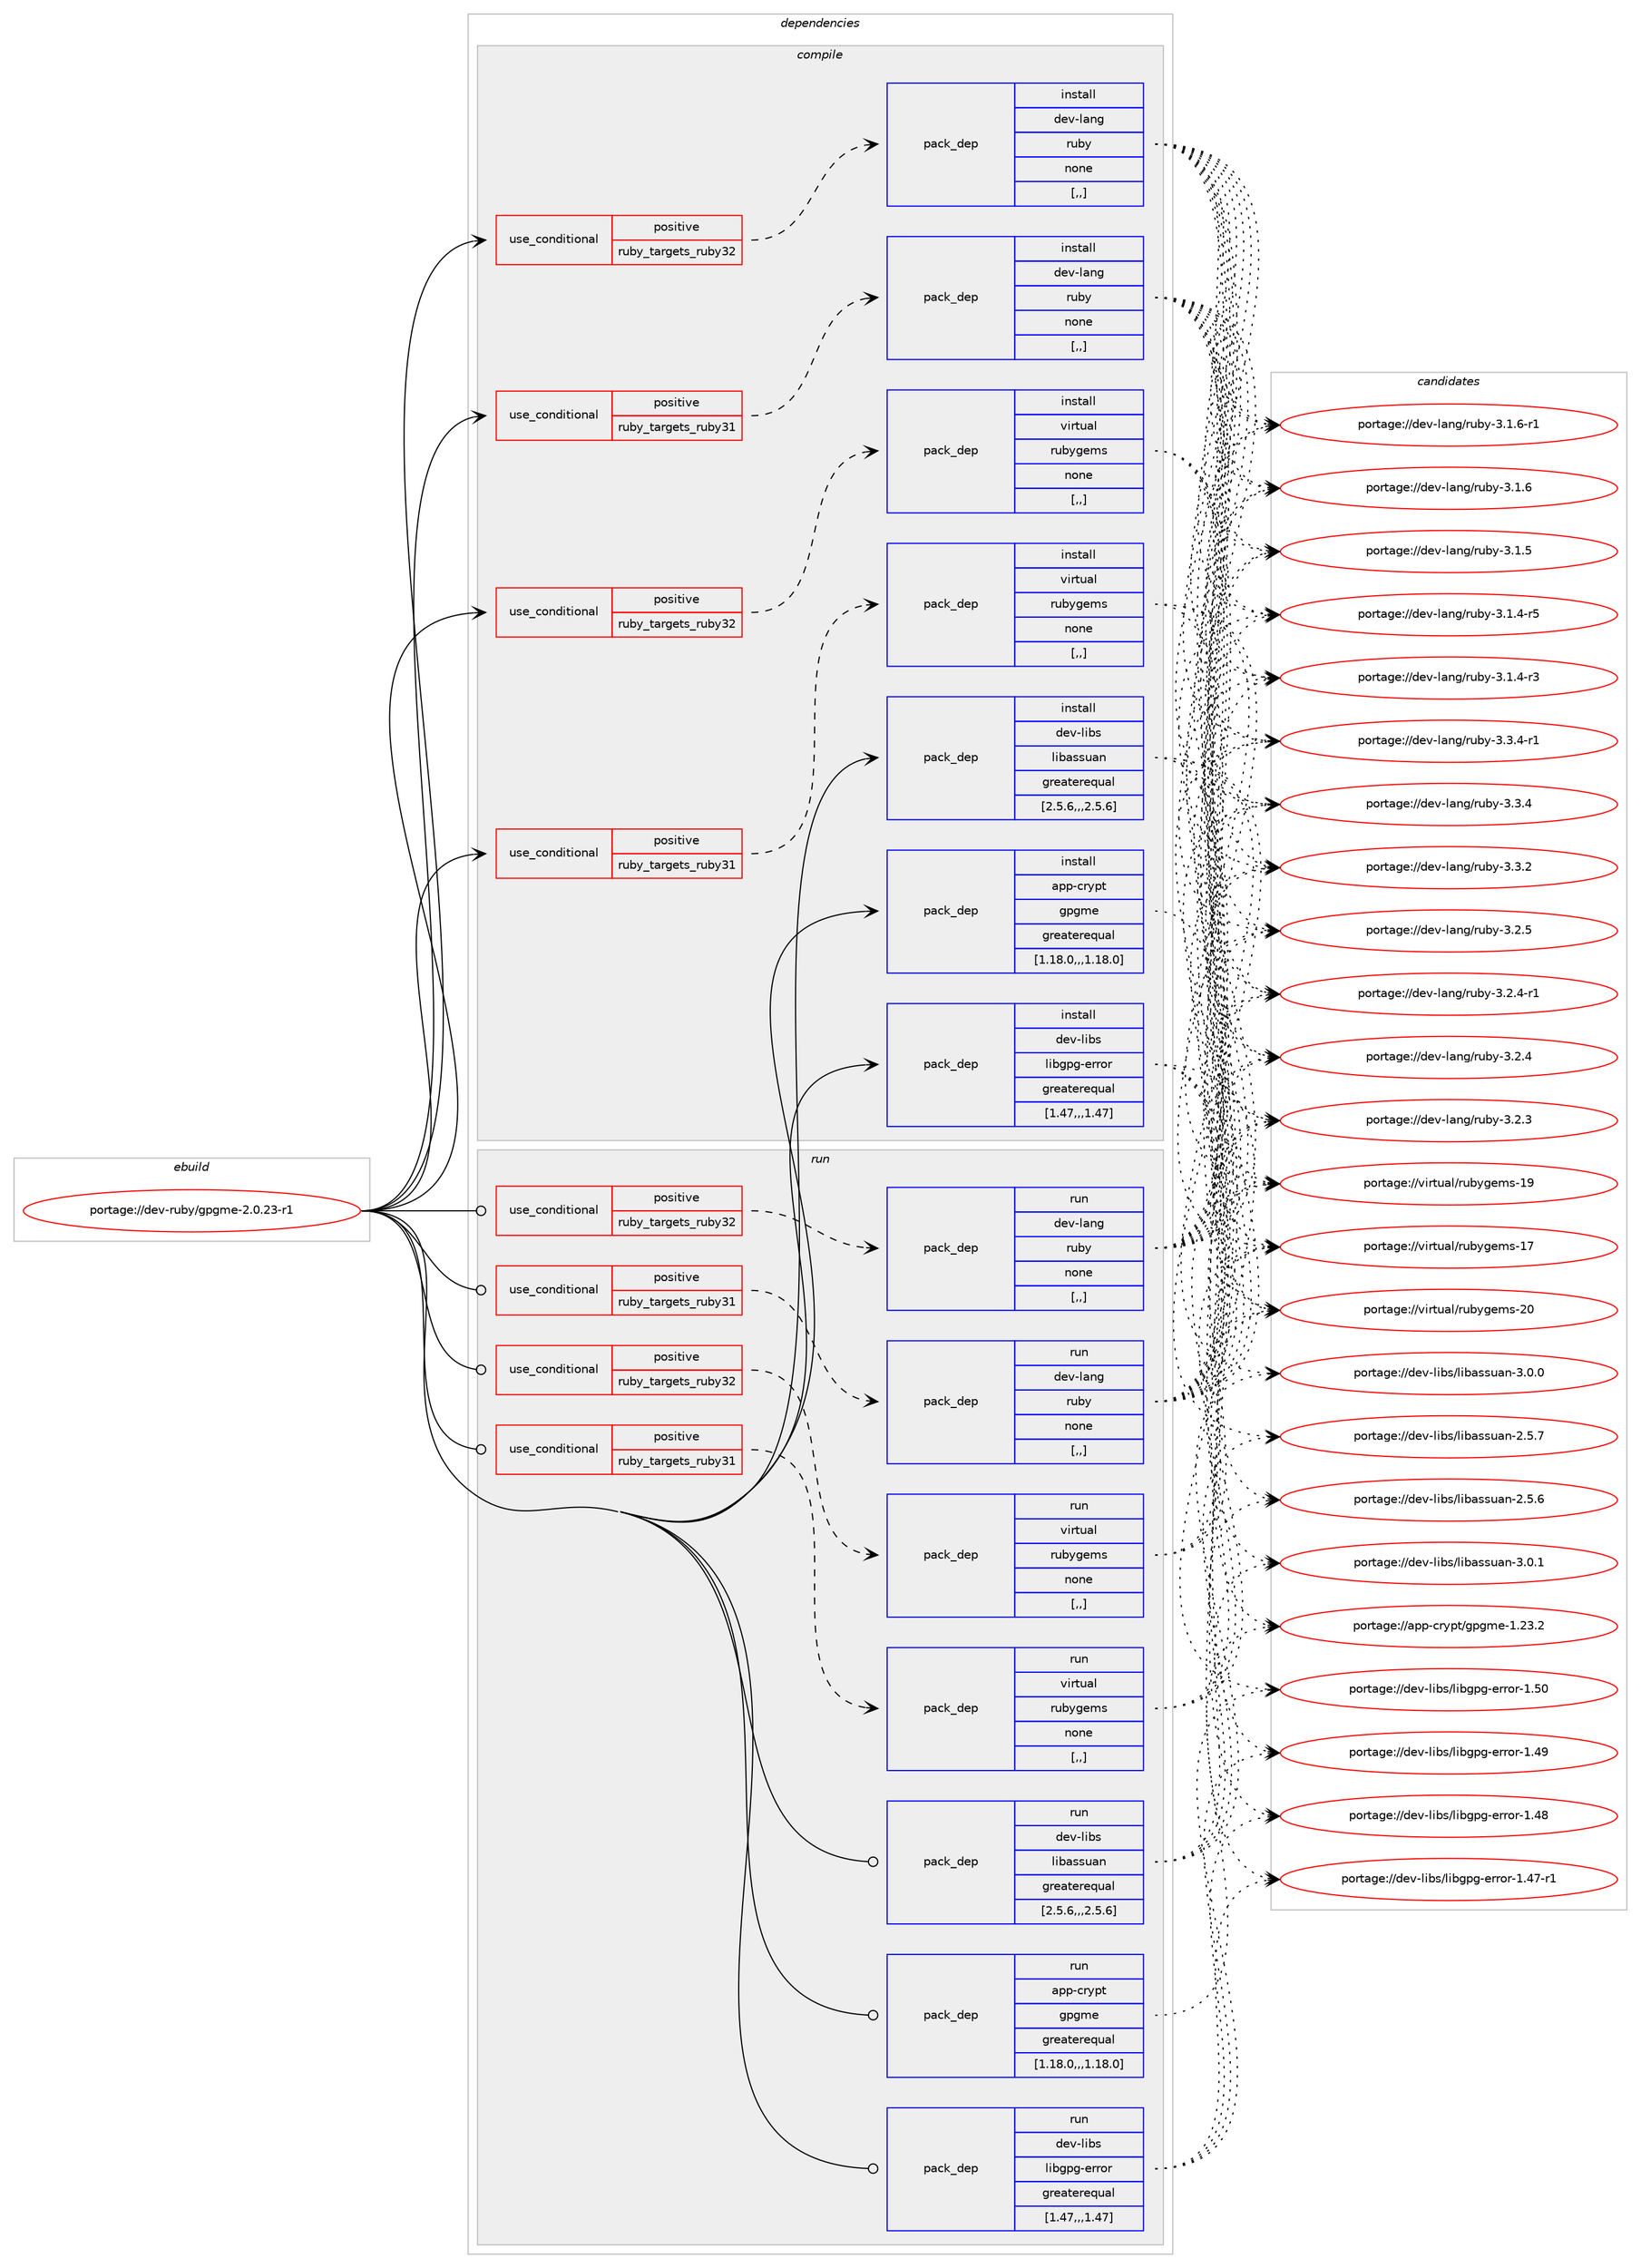 digraph prolog {

# *************
# Graph options
# *************

newrank=true;
concentrate=true;
compound=true;
graph [rankdir=LR,fontname=Helvetica,fontsize=10,ranksep=1.5];#, ranksep=2.5, nodesep=0.2];
edge  [arrowhead=vee];
node  [fontname=Helvetica,fontsize=10];

# **********
# The ebuild
# **********

subgraph cluster_leftcol {
color=gray;
label=<<i>ebuild</i>>;
id [label="portage://dev-ruby/gpgme-2.0.23-r1", color=red, width=4, href="../dev-ruby/gpgme-2.0.23-r1.svg"];
}

# ****************
# The dependencies
# ****************

subgraph cluster_midcol {
color=gray;
label=<<i>dependencies</i>>;
subgraph cluster_compile {
fillcolor="#eeeeee";
style=filled;
label=<<i>compile</i>>;
subgraph cond48417 {
dependency185254 [label=<<TABLE BORDER="0" CELLBORDER="1" CELLSPACING="0" CELLPADDING="4"><TR><TD ROWSPAN="3" CELLPADDING="10">use_conditional</TD></TR><TR><TD>positive</TD></TR><TR><TD>ruby_targets_ruby31</TD></TR></TABLE>>, shape=none, color=red];
subgraph pack135508 {
dependency185255 [label=<<TABLE BORDER="0" CELLBORDER="1" CELLSPACING="0" CELLPADDING="4" WIDTH="220"><TR><TD ROWSPAN="6" CELLPADDING="30">pack_dep</TD></TR><TR><TD WIDTH="110">install</TD></TR><TR><TD>dev-lang</TD></TR><TR><TD>ruby</TD></TR><TR><TD>none</TD></TR><TR><TD>[,,]</TD></TR></TABLE>>, shape=none, color=blue];
}
dependency185254:e -> dependency185255:w [weight=20,style="dashed",arrowhead="vee"];
}
id:e -> dependency185254:w [weight=20,style="solid",arrowhead="vee"];
subgraph cond48418 {
dependency185256 [label=<<TABLE BORDER="0" CELLBORDER="1" CELLSPACING="0" CELLPADDING="4"><TR><TD ROWSPAN="3" CELLPADDING="10">use_conditional</TD></TR><TR><TD>positive</TD></TR><TR><TD>ruby_targets_ruby31</TD></TR></TABLE>>, shape=none, color=red];
subgraph pack135509 {
dependency185257 [label=<<TABLE BORDER="0" CELLBORDER="1" CELLSPACING="0" CELLPADDING="4" WIDTH="220"><TR><TD ROWSPAN="6" CELLPADDING="30">pack_dep</TD></TR><TR><TD WIDTH="110">install</TD></TR><TR><TD>virtual</TD></TR><TR><TD>rubygems</TD></TR><TR><TD>none</TD></TR><TR><TD>[,,]</TD></TR></TABLE>>, shape=none, color=blue];
}
dependency185256:e -> dependency185257:w [weight=20,style="dashed",arrowhead="vee"];
}
id:e -> dependency185256:w [weight=20,style="solid",arrowhead="vee"];
subgraph cond48419 {
dependency185258 [label=<<TABLE BORDER="0" CELLBORDER="1" CELLSPACING="0" CELLPADDING="4"><TR><TD ROWSPAN="3" CELLPADDING="10">use_conditional</TD></TR><TR><TD>positive</TD></TR><TR><TD>ruby_targets_ruby32</TD></TR></TABLE>>, shape=none, color=red];
subgraph pack135510 {
dependency185259 [label=<<TABLE BORDER="0" CELLBORDER="1" CELLSPACING="0" CELLPADDING="4" WIDTH="220"><TR><TD ROWSPAN="6" CELLPADDING="30">pack_dep</TD></TR><TR><TD WIDTH="110">install</TD></TR><TR><TD>dev-lang</TD></TR><TR><TD>ruby</TD></TR><TR><TD>none</TD></TR><TR><TD>[,,]</TD></TR></TABLE>>, shape=none, color=blue];
}
dependency185258:e -> dependency185259:w [weight=20,style="dashed",arrowhead="vee"];
}
id:e -> dependency185258:w [weight=20,style="solid",arrowhead="vee"];
subgraph cond48420 {
dependency185260 [label=<<TABLE BORDER="0" CELLBORDER="1" CELLSPACING="0" CELLPADDING="4"><TR><TD ROWSPAN="3" CELLPADDING="10">use_conditional</TD></TR><TR><TD>positive</TD></TR><TR><TD>ruby_targets_ruby32</TD></TR></TABLE>>, shape=none, color=red];
subgraph pack135511 {
dependency185261 [label=<<TABLE BORDER="0" CELLBORDER="1" CELLSPACING="0" CELLPADDING="4" WIDTH="220"><TR><TD ROWSPAN="6" CELLPADDING="30">pack_dep</TD></TR><TR><TD WIDTH="110">install</TD></TR><TR><TD>virtual</TD></TR><TR><TD>rubygems</TD></TR><TR><TD>none</TD></TR><TR><TD>[,,]</TD></TR></TABLE>>, shape=none, color=blue];
}
dependency185260:e -> dependency185261:w [weight=20,style="dashed",arrowhead="vee"];
}
id:e -> dependency185260:w [weight=20,style="solid",arrowhead="vee"];
subgraph pack135512 {
dependency185262 [label=<<TABLE BORDER="0" CELLBORDER="1" CELLSPACING="0" CELLPADDING="4" WIDTH="220"><TR><TD ROWSPAN="6" CELLPADDING="30">pack_dep</TD></TR><TR><TD WIDTH="110">install</TD></TR><TR><TD>app-crypt</TD></TR><TR><TD>gpgme</TD></TR><TR><TD>greaterequal</TD></TR><TR><TD>[1.18.0,,,1.18.0]</TD></TR></TABLE>>, shape=none, color=blue];
}
id:e -> dependency185262:w [weight=20,style="solid",arrowhead="vee"];
subgraph pack135513 {
dependency185263 [label=<<TABLE BORDER="0" CELLBORDER="1" CELLSPACING="0" CELLPADDING="4" WIDTH="220"><TR><TD ROWSPAN="6" CELLPADDING="30">pack_dep</TD></TR><TR><TD WIDTH="110">install</TD></TR><TR><TD>dev-libs</TD></TR><TR><TD>libassuan</TD></TR><TR><TD>greaterequal</TD></TR><TR><TD>[2.5.6,,,2.5.6]</TD></TR></TABLE>>, shape=none, color=blue];
}
id:e -> dependency185263:w [weight=20,style="solid",arrowhead="vee"];
subgraph pack135514 {
dependency185264 [label=<<TABLE BORDER="0" CELLBORDER="1" CELLSPACING="0" CELLPADDING="4" WIDTH="220"><TR><TD ROWSPAN="6" CELLPADDING="30">pack_dep</TD></TR><TR><TD WIDTH="110">install</TD></TR><TR><TD>dev-libs</TD></TR><TR><TD>libgpg-error</TD></TR><TR><TD>greaterequal</TD></TR><TR><TD>[1.47,,,1.47]</TD></TR></TABLE>>, shape=none, color=blue];
}
id:e -> dependency185264:w [weight=20,style="solid",arrowhead="vee"];
}
subgraph cluster_compileandrun {
fillcolor="#eeeeee";
style=filled;
label=<<i>compile and run</i>>;
}
subgraph cluster_run {
fillcolor="#eeeeee";
style=filled;
label=<<i>run</i>>;
subgraph cond48421 {
dependency185265 [label=<<TABLE BORDER="0" CELLBORDER="1" CELLSPACING="0" CELLPADDING="4"><TR><TD ROWSPAN="3" CELLPADDING="10">use_conditional</TD></TR><TR><TD>positive</TD></TR><TR><TD>ruby_targets_ruby31</TD></TR></TABLE>>, shape=none, color=red];
subgraph pack135515 {
dependency185266 [label=<<TABLE BORDER="0" CELLBORDER="1" CELLSPACING="0" CELLPADDING="4" WIDTH="220"><TR><TD ROWSPAN="6" CELLPADDING="30">pack_dep</TD></TR><TR><TD WIDTH="110">run</TD></TR><TR><TD>dev-lang</TD></TR><TR><TD>ruby</TD></TR><TR><TD>none</TD></TR><TR><TD>[,,]</TD></TR></TABLE>>, shape=none, color=blue];
}
dependency185265:e -> dependency185266:w [weight=20,style="dashed",arrowhead="vee"];
}
id:e -> dependency185265:w [weight=20,style="solid",arrowhead="odot"];
subgraph cond48422 {
dependency185267 [label=<<TABLE BORDER="0" CELLBORDER="1" CELLSPACING="0" CELLPADDING="4"><TR><TD ROWSPAN="3" CELLPADDING="10">use_conditional</TD></TR><TR><TD>positive</TD></TR><TR><TD>ruby_targets_ruby31</TD></TR></TABLE>>, shape=none, color=red];
subgraph pack135516 {
dependency185268 [label=<<TABLE BORDER="0" CELLBORDER="1" CELLSPACING="0" CELLPADDING="4" WIDTH="220"><TR><TD ROWSPAN="6" CELLPADDING="30">pack_dep</TD></TR><TR><TD WIDTH="110">run</TD></TR><TR><TD>virtual</TD></TR><TR><TD>rubygems</TD></TR><TR><TD>none</TD></TR><TR><TD>[,,]</TD></TR></TABLE>>, shape=none, color=blue];
}
dependency185267:e -> dependency185268:w [weight=20,style="dashed",arrowhead="vee"];
}
id:e -> dependency185267:w [weight=20,style="solid",arrowhead="odot"];
subgraph cond48423 {
dependency185269 [label=<<TABLE BORDER="0" CELLBORDER="1" CELLSPACING="0" CELLPADDING="4"><TR><TD ROWSPAN="3" CELLPADDING="10">use_conditional</TD></TR><TR><TD>positive</TD></TR><TR><TD>ruby_targets_ruby32</TD></TR></TABLE>>, shape=none, color=red];
subgraph pack135517 {
dependency185270 [label=<<TABLE BORDER="0" CELLBORDER="1" CELLSPACING="0" CELLPADDING="4" WIDTH="220"><TR><TD ROWSPAN="6" CELLPADDING="30">pack_dep</TD></TR><TR><TD WIDTH="110">run</TD></TR><TR><TD>dev-lang</TD></TR><TR><TD>ruby</TD></TR><TR><TD>none</TD></TR><TR><TD>[,,]</TD></TR></TABLE>>, shape=none, color=blue];
}
dependency185269:e -> dependency185270:w [weight=20,style="dashed",arrowhead="vee"];
}
id:e -> dependency185269:w [weight=20,style="solid",arrowhead="odot"];
subgraph cond48424 {
dependency185271 [label=<<TABLE BORDER="0" CELLBORDER="1" CELLSPACING="0" CELLPADDING="4"><TR><TD ROWSPAN="3" CELLPADDING="10">use_conditional</TD></TR><TR><TD>positive</TD></TR><TR><TD>ruby_targets_ruby32</TD></TR></TABLE>>, shape=none, color=red];
subgraph pack135518 {
dependency185272 [label=<<TABLE BORDER="0" CELLBORDER="1" CELLSPACING="0" CELLPADDING="4" WIDTH="220"><TR><TD ROWSPAN="6" CELLPADDING="30">pack_dep</TD></TR><TR><TD WIDTH="110">run</TD></TR><TR><TD>virtual</TD></TR><TR><TD>rubygems</TD></TR><TR><TD>none</TD></TR><TR><TD>[,,]</TD></TR></TABLE>>, shape=none, color=blue];
}
dependency185271:e -> dependency185272:w [weight=20,style="dashed",arrowhead="vee"];
}
id:e -> dependency185271:w [weight=20,style="solid",arrowhead="odot"];
subgraph pack135519 {
dependency185273 [label=<<TABLE BORDER="0" CELLBORDER="1" CELLSPACING="0" CELLPADDING="4" WIDTH="220"><TR><TD ROWSPAN="6" CELLPADDING="30">pack_dep</TD></TR><TR><TD WIDTH="110">run</TD></TR><TR><TD>app-crypt</TD></TR><TR><TD>gpgme</TD></TR><TR><TD>greaterequal</TD></TR><TR><TD>[1.18.0,,,1.18.0]</TD></TR></TABLE>>, shape=none, color=blue];
}
id:e -> dependency185273:w [weight=20,style="solid",arrowhead="odot"];
subgraph pack135520 {
dependency185274 [label=<<TABLE BORDER="0" CELLBORDER="1" CELLSPACING="0" CELLPADDING="4" WIDTH="220"><TR><TD ROWSPAN="6" CELLPADDING="30">pack_dep</TD></TR><TR><TD WIDTH="110">run</TD></TR><TR><TD>dev-libs</TD></TR><TR><TD>libassuan</TD></TR><TR><TD>greaterequal</TD></TR><TR><TD>[2.5.6,,,2.5.6]</TD></TR></TABLE>>, shape=none, color=blue];
}
id:e -> dependency185274:w [weight=20,style="solid",arrowhead="odot"];
subgraph pack135521 {
dependency185275 [label=<<TABLE BORDER="0" CELLBORDER="1" CELLSPACING="0" CELLPADDING="4" WIDTH="220"><TR><TD ROWSPAN="6" CELLPADDING="30">pack_dep</TD></TR><TR><TD WIDTH="110">run</TD></TR><TR><TD>dev-libs</TD></TR><TR><TD>libgpg-error</TD></TR><TR><TD>greaterequal</TD></TR><TR><TD>[1.47,,,1.47]</TD></TR></TABLE>>, shape=none, color=blue];
}
id:e -> dependency185275:w [weight=20,style="solid",arrowhead="odot"];
}
}

# **************
# The candidates
# **************

subgraph cluster_choices {
rank=same;
color=gray;
label=<<i>candidates</i>>;

subgraph choice135508 {
color=black;
nodesep=1;
choice100101118451089711010347114117981214551465146524511449 [label="portage://dev-lang/ruby-3.3.4-r1", color=red, width=4,href="../dev-lang/ruby-3.3.4-r1.svg"];
choice10010111845108971101034711411798121455146514652 [label="portage://dev-lang/ruby-3.3.4", color=red, width=4,href="../dev-lang/ruby-3.3.4.svg"];
choice10010111845108971101034711411798121455146514650 [label="portage://dev-lang/ruby-3.3.2", color=red, width=4,href="../dev-lang/ruby-3.3.2.svg"];
choice10010111845108971101034711411798121455146504653 [label="portage://dev-lang/ruby-3.2.5", color=red, width=4,href="../dev-lang/ruby-3.2.5.svg"];
choice100101118451089711010347114117981214551465046524511449 [label="portage://dev-lang/ruby-3.2.4-r1", color=red, width=4,href="../dev-lang/ruby-3.2.4-r1.svg"];
choice10010111845108971101034711411798121455146504652 [label="portage://dev-lang/ruby-3.2.4", color=red, width=4,href="../dev-lang/ruby-3.2.4.svg"];
choice10010111845108971101034711411798121455146504651 [label="portage://dev-lang/ruby-3.2.3", color=red, width=4,href="../dev-lang/ruby-3.2.3.svg"];
choice100101118451089711010347114117981214551464946544511449 [label="portage://dev-lang/ruby-3.1.6-r1", color=red, width=4,href="../dev-lang/ruby-3.1.6-r1.svg"];
choice10010111845108971101034711411798121455146494654 [label="portage://dev-lang/ruby-3.1.6", color=red, width=4,href="../dev-lang/ruby-3.1.6.svg"];
choice10010111845108971101034711411798121455146494653 [label="portage://dev-lang/ruby-3.1.5", color=red, width=4,href="../dev-lang/ruby-3.1.5.svg"];
choice100101118451089711010347114117981214551464946524511453 [label="portage://dev-lang/ruby-3.1.4-r5", color=red, width=4,href="../dev-lang/ruby-3.1.4-r5.svg"];
choice100101118451089711010347114117981214551464946524511451 [label="portage://dev-lang/ruby-3.1.4-r3", color=red, width=4,href="../dev-lang/ruby-3.1.4-r3.svg"];
dependency185255:e -> choice100101118451089711010347114117981214551465146524511449:w [style=dotted,weight="100"];
dependency185255:e -> choice10010111845108971101034711411798121455146514652:w [style=dotted,weight="100"];
dependency185255:e -> choice10010111845108971101034711411798121455146514650:w [style=dotted,weight="100"];
dependency185255:e -> choice10010111845108971101034711411798121455146504653:w [style=dotted,weight="100"];
dependency185255:e -> choice100101118451089711010347114117981214551465046524511449:w [style=dotted,weight="100"];
dependency185255:e -> choice10010111845108971101034711411798121455146504652:w [style=dotted,weight="100"];
dependency185255:e -> choice10010111845108971101034711411798121455146504651:w [style=dotted,weight="100"];
dependency185255:e -> choice100101118451089711010347114117981214551464946544511449:w [style=dotted,weight="100"];
dependency185255:e -> choice10010111845108971101034711411798121455146494654:w [style=dotted,weight="100"];
dependency185255:e -> choice10010111845108971101034711411798121455146494653:w [style=dotted,weight="100"];
dependency185255:e -> choice100101118451089711010347114117981214551464946524511453:w [style=dotted,weight="100"];
dependency185255:e -> choice100101118451089711010347114117981214551464946524511451:w [style=dotted,weight="100"];
}
subgraph choice135509 {
color=black;
nodesep=1;
choice118105114116117971084711411798121103101109115455048 [label="portage://virtual/rubygems-20", color=red, width=4,href="../virtual/rubygems-20.svg"];
choice118105114116117971084711411798121103101109115454957 [label="portage://virtual/rubygems-19", color=red, width=4,href="../virtual/rubygems-19.svg"];
choice118105114116117971084711411798121103101109115454955 [label="portage://virtual/rubygems-17", color=red, width=4,href="../virtual/rubygems-17.svg"];
dependency185257:e -> choice118105114116117971084711411798121103101109115455048:w [style=dotted,weight="100"];
dependency185257:e -> choice118105114116117971084711411798121103101109115454957:w [style=dotted,weight="100"];
dependency185257:e -> choice118105114116117971084711411798121103101109115454955:w [style=dotted,weight="100"];
}
subgraph choice135510 {
color=black;
nodesep=1;
choice100101118451089711010347114117981214551465146524511449 [label="portage://dev-lang/ruby-3.3.4-r1", color=red, width=4,href="../dev-lang/ruby-3.3.4-r1.svg"];
choice10010111845108971101034711411798121455146514652 [label="portage://dev-lang/ruby-3.3.4", color=red, width=4,href="../dev-lang/ruby-3.3.4.svg"];
choice10010111845108971101034711411798121455146514650 [label="portage://dev-lang/ruby-3.3.2", color=red, width=4,href="../dev-lang/ruby-3.3.2.svg"];
choice10010111845108971101034711411798121455146504653 [label="portage://dev-lang/ruby-3.2.5", color=red, width=4,href="../dev-lang/ruby-3.2.5.svg"];
choice100101118451089711010347114117981214551465046524511449 [label="portage://dev-lang/ruby-3.2.4-r1", color=red, width=4,href="../dev-lang/ruby-3.2.4-r1.svg"];
choice10010111845108971101034711411798121455146504652 [label="portage://dev-lang/ruby-3.2.4", color=red, width=4,href="../dev-lang/ruby-3.2.4.svg"];
choice10010111845108971101034711411798121455146504651 [label="portage://dev-lang/ruby-3.2.3", color=red, width=4,href="../dev-lang/ruby-3.2.3.svg"];
choice100101118451089711010347114117981214551464946544511449 [label="portage://dev-lang/ruby-3.1.6-r1", color=red, width=4,href="../dev-lang/ruby-3.1.6-r1.svg"];
choice10010111845108971101034711411798121455146494654 [label="portage://dev-lang/ruby-3.1.6", color=red, width=4,href="../dev-lang/ruby-3.1.6.svg"];
choice10010111845108971101034711411798121455146494653 [label="portage://dev-lang/ruby-3.1.5", color=red, width=4,href="../dev-lang/ruby-3.1.5.svg"];
choice100101118451089711010347114117981214551464946524511453 [label="portage://dev-lang/ruby-3.1.4-r5", color=red, width=4,href="../dev-lang/ruby-3.1.4-r5.svg"];
choice100101118451089711010347114117981214551464946524511451 [label="portage://dev-lang/ruby-3.1.4-r3", color=red, width=4,href="../dev-lang/ruby-3.1.4-r3.svg"];
dependency185259:e -> choice100101118451089711010347114117981214551465146524511449:w [style=dotted,weight="100"];
dependency185259:e -> choice10010111845108971101034711411798121455146514652:w [style=dotted,weight="100"];
dependency185259:e -> choice10010111845108971101034711411798121455146514650:w [style=dotted,weight="100"];
dependency185259:e -> choice10010111845108971101034711411798121455146504653:w [style=dotted,weight="100"];
dependency185259:e -> choice100101118451089711010347114117981214551465046524511449:w [style=dotted,weight="100"];
dependency185259:e -> choice10010111845108971101034711411798121455146504652:w [style=dotted,weight="100"];
dependency185259:e -> choice10010111845108971101034711411798121455146504651:w [style=dotted,weight="100"];
dependency185259:e -> choice100101118451089711010347114117981214551464946544511449:w [style=dotted,weight="100"];
dependency185259:e -> choice10010111845108971101034711411798121455146494654:w [style=dotted,weight="100"];
dependency185259:e -> choice10010111845108971101034711411798121455146494653:w [style=dotted,weight="100"];
dependency185259:e -> choice100101118451089711010347114117981214551464946524511453:w [style=dotted,weight="100"];
dependency185259:e -> choice100101118451089711010347114117981214551464946524511451:w [style=dotted,weight="100"];
}
subgraph choice135511 {
color=black;
nodesep=1;
choice118105114116117971084711411798121103101109115455048 [label="portage://virtual/rubygems-20", color=red, width=4,href="../virtual/rubygems-20.svg"];
choice118105114116117971084711411798121103101109115454957 [label="portage://virtual/rubygems-19", color=red, width=4,href="../virtual/rubygems-19.svg"];
choice118105114116117971084711411798121103101109115454955 [label="portage://virtual/rubygems-17", color=red, width=4,href="../virtual/rubygems-17.svg"];
dependency185261:e -> choice118105114116117971084711411798121103101109115455048:w [style=dotted,weight="100"];
dependency185261:e -> choice118105114116117971084711411798121103101109115454957:w [style=dotted,weight="100"];
dependency185261:e -> choice118105114116117971084711411798121103101109115454955:w [style=dotted,weight="100"];
}
subgraph choice135512 {
color=black;
nodesep=1;
choice9711211245991141211121164710311210310910145494650514650 [label="portage://app-crypt/gpgme-1.23.2", color=red, width=4,href="../app-crypt/gpgme-1.23.2.svg"];
dependency185262:e -> choice9711211245991141211121164710311210310910145494650514650:w [style=dotted,weight="100"];
}
subgraph choice135513 {
color=black;
nodesep=1;
choice100101118451081059811547108105989711511511797110455146484649 [label="portage://dev-libs/libassuan-3.0.1", color=red, width=4,href="../dev-libs/libassuan-3.0.1.svg"];
choice100101118451081059811547108105989711511511797110455146484648 [label="portage://dev-libs/libassuan-3.0.0", color=red, width=4,href="../dev-libs/libassuan-3.0.0.svg"];
choice100101118451081059811547108105989711511511797110455046534655 [label="portage://dev-libs/libassuan-2.5.7", color=red, width=4,href="../dev-libs/libassuan-2.5.7.svg"];
choice100101118451081059811547108105989711511511797110455046534654 [label="portage://dev-libs/libassuan-2.5.6", color=red, width=4,href="../dev-libs/libassuan-2.5.6.svg"];
dependency185263:e -> choice100101118451081059811547108105989711511511797110455146484649:w [style=dotted,weight="100"];
dependency185263:e -> choice100101118451081059811547108105989711511511797110455146484648:w [style=dotted,weight="100"];
dependency185263:e -> choice100101118451081059811547108105989711511511797110455046534655:w [style=dotted,weight="100"];
dependency185263:e -> choice100101118451081059811547108105989711511511797110455046534654:w [style=dotted,weight="100"];
}
subgraph choice135514 {
color=black;
nodesep=1;
choice10010111845108105981154710810598103112103451011141141111144549465348 [label="portage://dev-libs/libgpg-error-1.50", color=red, width=4,href="../dev-libs/libgpg-error-1.50.svg"];
choice10010111845108105981154710810598103112103451011141141111144549465257 [label="portage://dev-libs/libgpg-error-1.49", color=red, width=4,href="../dev-libs/libgpg-error-1.49.svg"];
choice10010111845108105981154710810598103112103451011141141111144549465256 [label="portage://dev-libs/libgpg-error-1.48", color=red, width=4,href="../dev-libs/libgpg-error-1.48.svg"];
choice100101118451081059811547108105981031121034510111411411111445494652554511449 [label="portage://dev-libs/libgpg-error-1.47-r1", color=red, width=4,href="../dev-libs/libgpg-error-1.47-r1.svg"];
dependency185264:e -> choice10010111845108105981154710810598103112103451011141141111144549465348:w [style=dotted,weight="100"];
dependency185264:e -> choice10010111845108105981154710810598103112103451011141141111144549465257:w [style=dotted,weight="100"];
dependency185264:e -> choice10010111845108105981154710810598103112103451011141141111144549465256:w [style=dotted,weight="100"];
dependency185264:e -> choice100101118451081059811547108105981031121034510111411411111445494652554511449:w [style=dotted,weight="100"];
}
subgraph choice135515 {
color=black;
nodesep=1;
choice100101118451089711010347114117981214551465146524511449 [label="portage://dev-lang/ruby-3.3.4-r1", color=red, width=4,href="../dev-lang/ruby-3.3.4-r1.svg"];
choice10010111845108971101034711411798121455146514652 [label="portage://dev-lang/ruby-3.3.4", color=red, width=4,href="../dev-lang/ruby-3.3.4.svg"];
choice10010111845108971101034711411798121455146514650 [label="portage://dev-lang/ruby-3.3.2", color=red, width=4,href="../dev-lang/ruby-3.3.2.svg"];
choice10010111845108971101034711411798121455146504653 [label="portage://dev-lang/ruby-3.2.5", color=red, width=4,href="../dev-lang/ruby-3.2.5.svg"];
choice100101118451089711010347114117981214551465046524511449 [label="portage://dev-lang/ruby-3.2.4-r1", color=red, width=4,href="../dev-lang/ruby-3.2.4-r1.svg"];
choice10010111845108971101034711411798121455146504652 [label="portage://dev-lang/ruby-3.2.4", color=red, width=4,href="../dev-lang/ruby-3.2.4.svg"];
choice10010111845108971101034711411798121455146504651 [label="portage://dev-lang/ruby-3.2.3", color=red, width=4,href="../dev-lang/ruby-3.2.3.svg"];
choice100101118451089711010347114117981214551464946544511449 [label="portage://dev-lang/ruby-3.1.6-r1", color=red, width=4,href="../dev-lang/ruby-3.1.6-r1.svg"];
choice10010111845108971101034711411798121455146494654 [label="portage://dev-lang/ruby-3.1.6", color=red, width=4,href="../dev-lang/ruby-3.1.6.svg"];
choice10010111845108971101034711411798121455146494653 [label="portage://dev-lang/ruby-3.1.5", color=red, width=4,href="../dev-lang/ruby-3.1.5.svg"];
choice100101118451089711010347114117981214551464946524511453 [label="portage://dev-lang/ruby-3.1.4-r5", color=red, width=4,href="../dev-lang/ruby-3.1.4-r5.svg"];
choice100101118451089711010347114117981214551464946524511451 [label="portage://dev-lang/ruby-3.1.4-r3", color=red, width=4,href="../dev-lang/ruby-3.1.4-r3.svg"];
dependency185266:e -> choice100101118451089711010347114117981214551465146524511449:w [style=dotted,weight="100"];
dependency185266:e -> choice10010111845108971101034711411798121455146514652:w [style=dotted,weight="100"];
dependency185266:e -> choice10010111845108971101034711411798121455146514650:w [style=dotted,weight="100"];
dependency185266:e -> choice10010111845108971101034711411798121455146504653:w [style=dotted,weight="100"];
dependency185266:e -> choice100101118451089711010347114117981214551465046524511449:w [style=dotted,weight="100"];
dependency185266:e -> choice10010111845108971101034711411798121455146504652:w [style=dotted,weight="100"];
dependency185266:e -> choice10010111845108971101034711411798121455146504651:w [style=dotted,weight="100"];
dependency185266:e -> choice100101118451089711010347114117981214551464946544511449:w [style=dotted,weight="100"];
dependency185266:e -> choice10010111845108971101034711411798121455146494654:w [style=dotted,weight="100"];
dependency185266:e -> choice10010111845108971101034711411798121455146494653:w [style=dotted,weight="100"];
dependency185266:e -> choice100101118451089711010347114117981214551464946524511453:w [style=dotted,weight="100"];
dependency185266:e -> choice100101118451089711010347114117981214551464946524511451:w [style=dotted,weight="100"];
}
subgraph choice135516 {
color=black;
nodesep=1;
choice118105114116117971084711411798121103101109115455048 [label="portage://virtual/rubygems-20", color=red, width=4,href="../virtual/rubygems-20.svg"];
choice118105114116117971084711411798121103101109115454957 [label="portage://virtual/rubygems-19", color=red, width=4,href="../virtual/rubygems-19.svg"];
choice118105114116117971084711411798121103101109115454955 [label="portage://virtual/rubygems-17", color=red, width=4,href="../virtual/rubygems-17.svg"];
dependency185268:e -> choice118105114116117971084711411798121103101109115455048:w [style=dotted,weight="100"];
dependency185268:e -> choice118105114116117971084711411798121103101109115454957:w [style=dotted,weight="100"];
dependency185268:e -> choice118105114116117971084711411798121103101109115454955:w [style=dotted,weight="100"];
}
subgraph choice135517 {
color=black;
nodesep=1;
choice100101118451089711010347114117981214551465146524511449 [label="portage://dev-lang/ruby-3.3.4-r1", color=red, width=4,href="../dev-lang/ruby-3.3.4-r1.svg"];
choice10010111845108971101034711411798121455146514652 [label="portage://dev-lang/ruby-3.3.4", color=red, width=4,href="../dev-lang/ruby-3.3.4.svg"];
choice10010111845108971101034711411798121455146514650 [label="portage://dev-lang/ruby-3.3.2", color=red, width=4,href="../dev-lang/ruby-3.3.2.svg"];
choice10010111845108971101034711411798121455146504653 [label="portage://dev-lang/ruby-3.2.5", color=red, width=4,href="../dev-lang/ruby-3.2.5.svg"];
choice100101118451089711010347114117981214551465046524511449 [label="portage://dev-lang/ruby-3.2.4-r1", color=red, width=4,href="../dev-lang/ruby-3.2.4-r1.svg"];
choice10010111845108971101034711411798121455146504652 [label="portage://dev-lang/ruby-3.2.4", color=red, width=4,href="../dev-lang/ruby-3.2.4.svg"];
choice10010111845108971101034711411798121455146504651 [label="portage://dev-lang/ruby-3.2.3", color=red, width=4,href="../dev-lang/ruby-3.2.3.svg"];
choice100101118451089711010347114117981214551464946544511449 [label="portage://dev-lang/ruby-3.1.6-r1", color=red, width=4,href="../dev-lang/ruby-3.1.6-r1.svg"];
choice10010111845108971101034711411798121455146494654 [label="portage://dev-lang/ruby-3.1.6", color=red, width=4,href="../dev-lang/ruby-3.1.6.svg"];
choice10010111845108971101034711411798121455146494653 [label="portage://dev-lang/ruby-3.1.5", color=red, width=4,href="../dev-lang/ruby-3.1.5.svg"];
choice100101118451089711010347114117981214551464946524511453 [label="portage://dev-lang/ruby-3.1.4-r5", color=red, width=4,href="../dev-lang/ruby-3.1.4-r5.svg"];
choice100101118451089711010347114117981214551464946524511451 [label="portage://dev-lang/ruby-3.1.4-r3", color=red, width=4,href="../dev-lang/ruby-3.1.4-r3.svg"];
dependency185270:e -> choice100101118451089711010347114117981214551465146524511449:w [style=dotted,weight="100"];
dependency185270:e -> choice10010111845108971101034711411798121455146514652:w [style=dotted,weight="100"];
dependency185270:e -> choice10010111845108971101034711411798121455146514650:w [style=dotted,weight="100"];
dependency185270:e -> choice10010111845108971101034711411798121455146504653:w [style=dotted,weight="100"];
dependency185270:e -> choice100101118451089711010347114117981214551465046524511449:w [style=dotted,weight="100"];
dependency185270:e -> choice10010111845108971101034711411798121455146504652:w [style=dotted,weight="100"];
dependency185270:e -> choice10010111845108971101034711411798121455146504651:w [style=dotted,weight="100"];
dependency185270:e -> choice100101118451089711010347114117981214551464946544511449:w [style=dotted,weight="100"];
dependency185270:e -> choice10010111845108971101034711411798121455146494654:w [style=dotted,weight="100"];
dependency185270:e -> choice10010111845108971101034711411798121455146494653:w [style=dotted,weight="100"];
dependency185270:e -> choice100101118451089711010347114117981214551464946524511453:w [style=dotted,weight="100"];
dependency185270:e -> choice100101118451089711010347114117981214551464946524511451:w [style=dotted,weight="100"];
}
subgraph choice135518 {
color=black;
nodesep=1;
choice118105114116117971084711411798121103101109115455048 [label="portage://virtual/rubygems-20", color=red, width=4,href="../virtual/rubygems-20.svg"];
choice118105114116117971084711411798121103101109115454957 [label="portage://virtual/rubygems-19", color=red, width=4,href="../virtual/rubygems-19.svg"];
choice118105114116117971084711411798121103101109115454955 [label="portage://virtual/rubygems-17", color=red, width=4,href="../virtual/rubygems-17.svg"];
dependency185272:e -> choice118105114116117971084711411798121103101109115455048:w [style=dotted,weight="100"];
dependency185272:e -> choice118105114116117971084711411798121103101109115454957:w [style=dotted,weight="100"];
dependency185272:e -> choice118105114116117971084711411798121103101109115454955:w [style=dotted,weight="100"];
}
subgraph choice135519 {
color=black;
nodesep=1;
choice9711211245991141211121164710311210310910145494650514650 [label="portage://app-crypt/gpgme-1.23.2", color=red, width=4,href="../app-crypt/gpgme-1.23.2.svg"];
dependency185273:e -> choice9711211245991141211121164710311210310910145494650514650:w [style=dotted,weight="100"];
}
subgraph choice135520 {
color=black;
nodesep=1;
choice100101118451081059811547108105989711511511797110455146484649 [label="portage://dev-libs/libassuan-3.0.1", color=red, width=4,href="../dev-libs/libassuan-3.0.1.svg"];
choice100101118451081059811547108105989711511511797110455146484648 [label="portage://dev-libs/libassuan-3.0.0", color=red, width=4,href="../dev-libs/libassuan-3.0.0.svg"];
choice100101118451081059811547108105989711511511797110455046534655 [label="portage://dev-libs/libassuan-2.5.7", color=red, width=4,href="../dev-libs/libassuan-2.5.7.svg"];
choice100101118451081059811547108105989711511511797110455046534654 [label="portage://dev-libs/libassuan-2.5.6", color=red, width=4,href="../dev-libs/libassuan-2.5.6.svg"];
dependency185274:e -> choice100101118451081059811547108105989711511511797110455146484649:w [style=dotted,weight="100"];
dependency185274:e -> choice100101118451081059811547108105989711511511797110455146484648:w [style=dotted,weight="100"];
dependency185274:e -> choice100101118451081059811547108105989711511511797110455046534655:w [style=dotted,weight="100"];
dependency185274:e -> choice100101118451081059811547108105989711511511797110455046534654:w [style=dotted,weight="100"];
}
subgraph choice135521 {
color=black;
nodesep=1;
choice10010111845108105981154710810598103112103451011141141111144549465348 [label="portage://dev-libs/libgpg-error-1.50", color=red, width=4,href="../dev-libs/libgpg-error-1.50.svg"];
choice10010111845108105981154710810598103112103451011141141111144549465257 [label="portage://dev-libs/libgpg-error-1.49", color=red, width=4,href="../dev-libs/libgpg-error-1.49.svg"];
choice10010111845108105981154710810598103112103451011141141111144549465256 [label="portage://dev-libs/libgpg-error-1.48", color=red, width=4,href="../dev-libs/libgpg-error-1.48.svg"];
choice100101118451081059811547108105981031121034510111411411111445494652554511449 [label="portage://dev-libs/libgpg-error-1.47-r1", color=red, width=4,href="../dev-libs/libgpg-error-1.47-r1.svg"];
dependency185275:e -> choice10010111845108105981154710810598103112103451011141141111144549465348:w [style=dotted,weight="100"];
dependency185275:e -> choice10010111845108105981154710810598103112103451011141141111144549465257:w [style=dotted,weight="100"];
dependency185275:e -> choice10010111845108105981154710810598103112103451011141141111144549465256:w [style=dotted,weight="100"];
dependency185275:e -> choice100101118451081059811547108105981031121034510111411411111445494652554511449:w [style=dotted,weight="100"];
}
}

}
